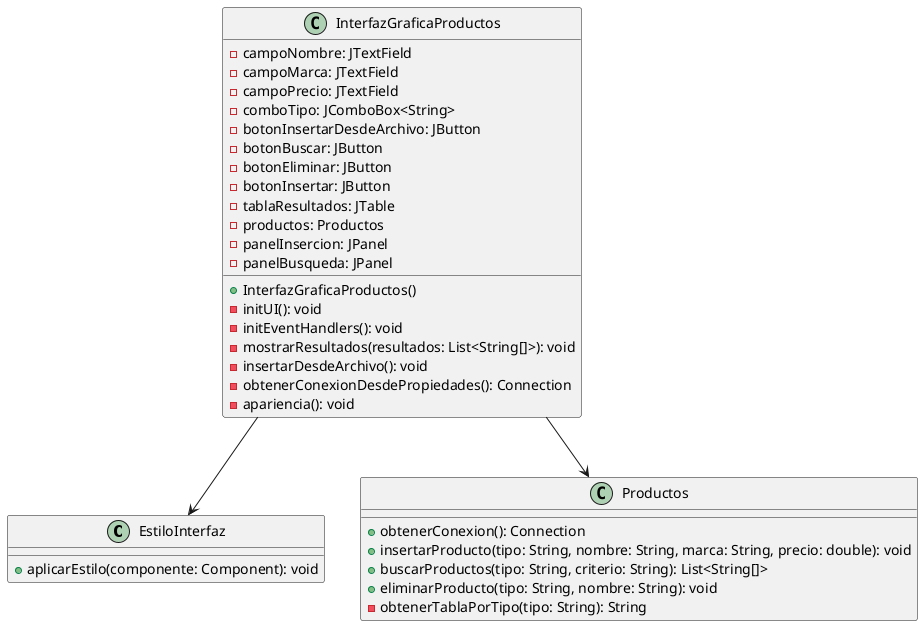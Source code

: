 @startuml

class EstiloInterfaz {
    +aplicarEstilo(componente: Component): void
}

class InterfazGraficaProductos {
    -campoNombre: JTextField
    -campoMarca: JTextField
    -campoPrecio: JTextField
    -comboTipo: JComboBox<String>
    -botonInsertarDesdeArchivo: JButton
    -botonBuscar: JButton
    -botonEliminar: JButton
    -botonInsertar: JButton
    -tablaResultados: JTable
    -productos: Productos
    -panelInsercion: JPanel
    -panelBusqueda: JPanel
    +InterfazGraficaProductos()
    -initUI(): void
    -initEventHandlers(): void
    -mostrarResultados(resultados: List<String[]>): void
    -insertarDesdeArchivo(): void
    -obtenerConexionDesdePropiedades(): Connection
    -apariencia(): void
}

class Productos {
    +obtenerConexion(): Connection
    +insertarProducto(tipo: String, nombre: String, marca: String, precio: double): void
    +buscarProductos(tipo: String, criterio: String): List<String[]>
    +eliminarProducto(tipo: String, nombre: String): void
    -obtenerTablaPorTipo(tipo: String): String
}

InterfazGraficaProductos --> EstiloInterfaz
InterfazGraficaProductos --> Productos

@enduml
